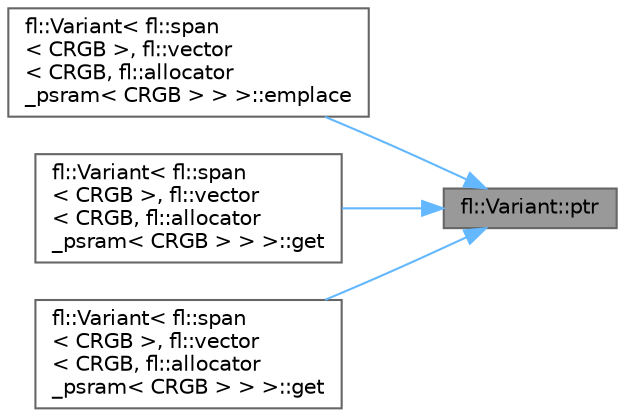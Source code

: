 digraph "fl::Variant::ptr"
{
 // INTERACTIVE_SVG=YES
 // LATEX_PDF_SIZE
  bgcolor="transparent";
  edge [fontname=Helvetica,fontsize=10,labelfontname=Helvetica,labelfontsize=10];
  node [fontname=Helvetica,fontsize=10,shape=box,height=0.2,width=0.4];
  rankdir="RL";
  Node1 [id="Node000001",label="fl::Variant::ptr",height=0.2,width=0.4,color="gray40", fillcolor="grey60", style="filled", fontcolor="black",tooltip=" "];
  Node1 -> Node2 [id="edge1_Node000001_Node000002",dir="back",color="steelblue1",style="solid",tooltip=" "];
  Node2 [id="Node000002",label="fl::Variant\< fl::span\l\< CRGB \>, fl::vector\l\< CRGB, fl::allocator\l_psram\< CRGB \> \> \>::emplace",height=0.2,width=0.4,color="grey40", fillcolor="white", style="filled",URL="$de/d60/classfl_1_1_variant_a963b578760fe3039e40474218606793c.html#a963b578760fe3039e40474218606793c",tooltip=" "];
  Node1 -> Node3 [id="edge2_Node000001_Node000003",dir="back",color="steelblue1",style="solid",tooltip=" "];
  Node3 [id="Node000003",label="fl::Variant\< fl::span\l\< CRGB \>, fl::vector\l\< CRGB, fl::allocator\l_psram\< CRGB \> \> \>::get",height=0.2,width=0.4,color="grey40", fillcolor="white", style="filled",URL="$de/d60/classfl_1_1_variant_ad9ce70c4703d7947b6404b5743477109.html#ad9ce70c4703d7947b6404b5743477109",tooltip=" "];
  Node1 -> Node4 [id="edge3_Node000001_Node000004",dir="back",color="steelblue1",style="solid",tooltip=" "];
  Node4 [id="Node000004",label="fl::Variant\< fl::span\l\< CRGB \>, fl::vector\l\< CRGB, fl::allocator\l_psram\< CRGB \> \> \>::get",height=0.2,width=0.4,color="grey40", fillcolor="white", style="filled",URL="$de/d60/classfl_1_1_variant_ac4153421cf6809e4359d9a9b6add6cc8.html#ac4153421cf6809e4359d9a9b6add6cc8",tooltip=" "];
}
